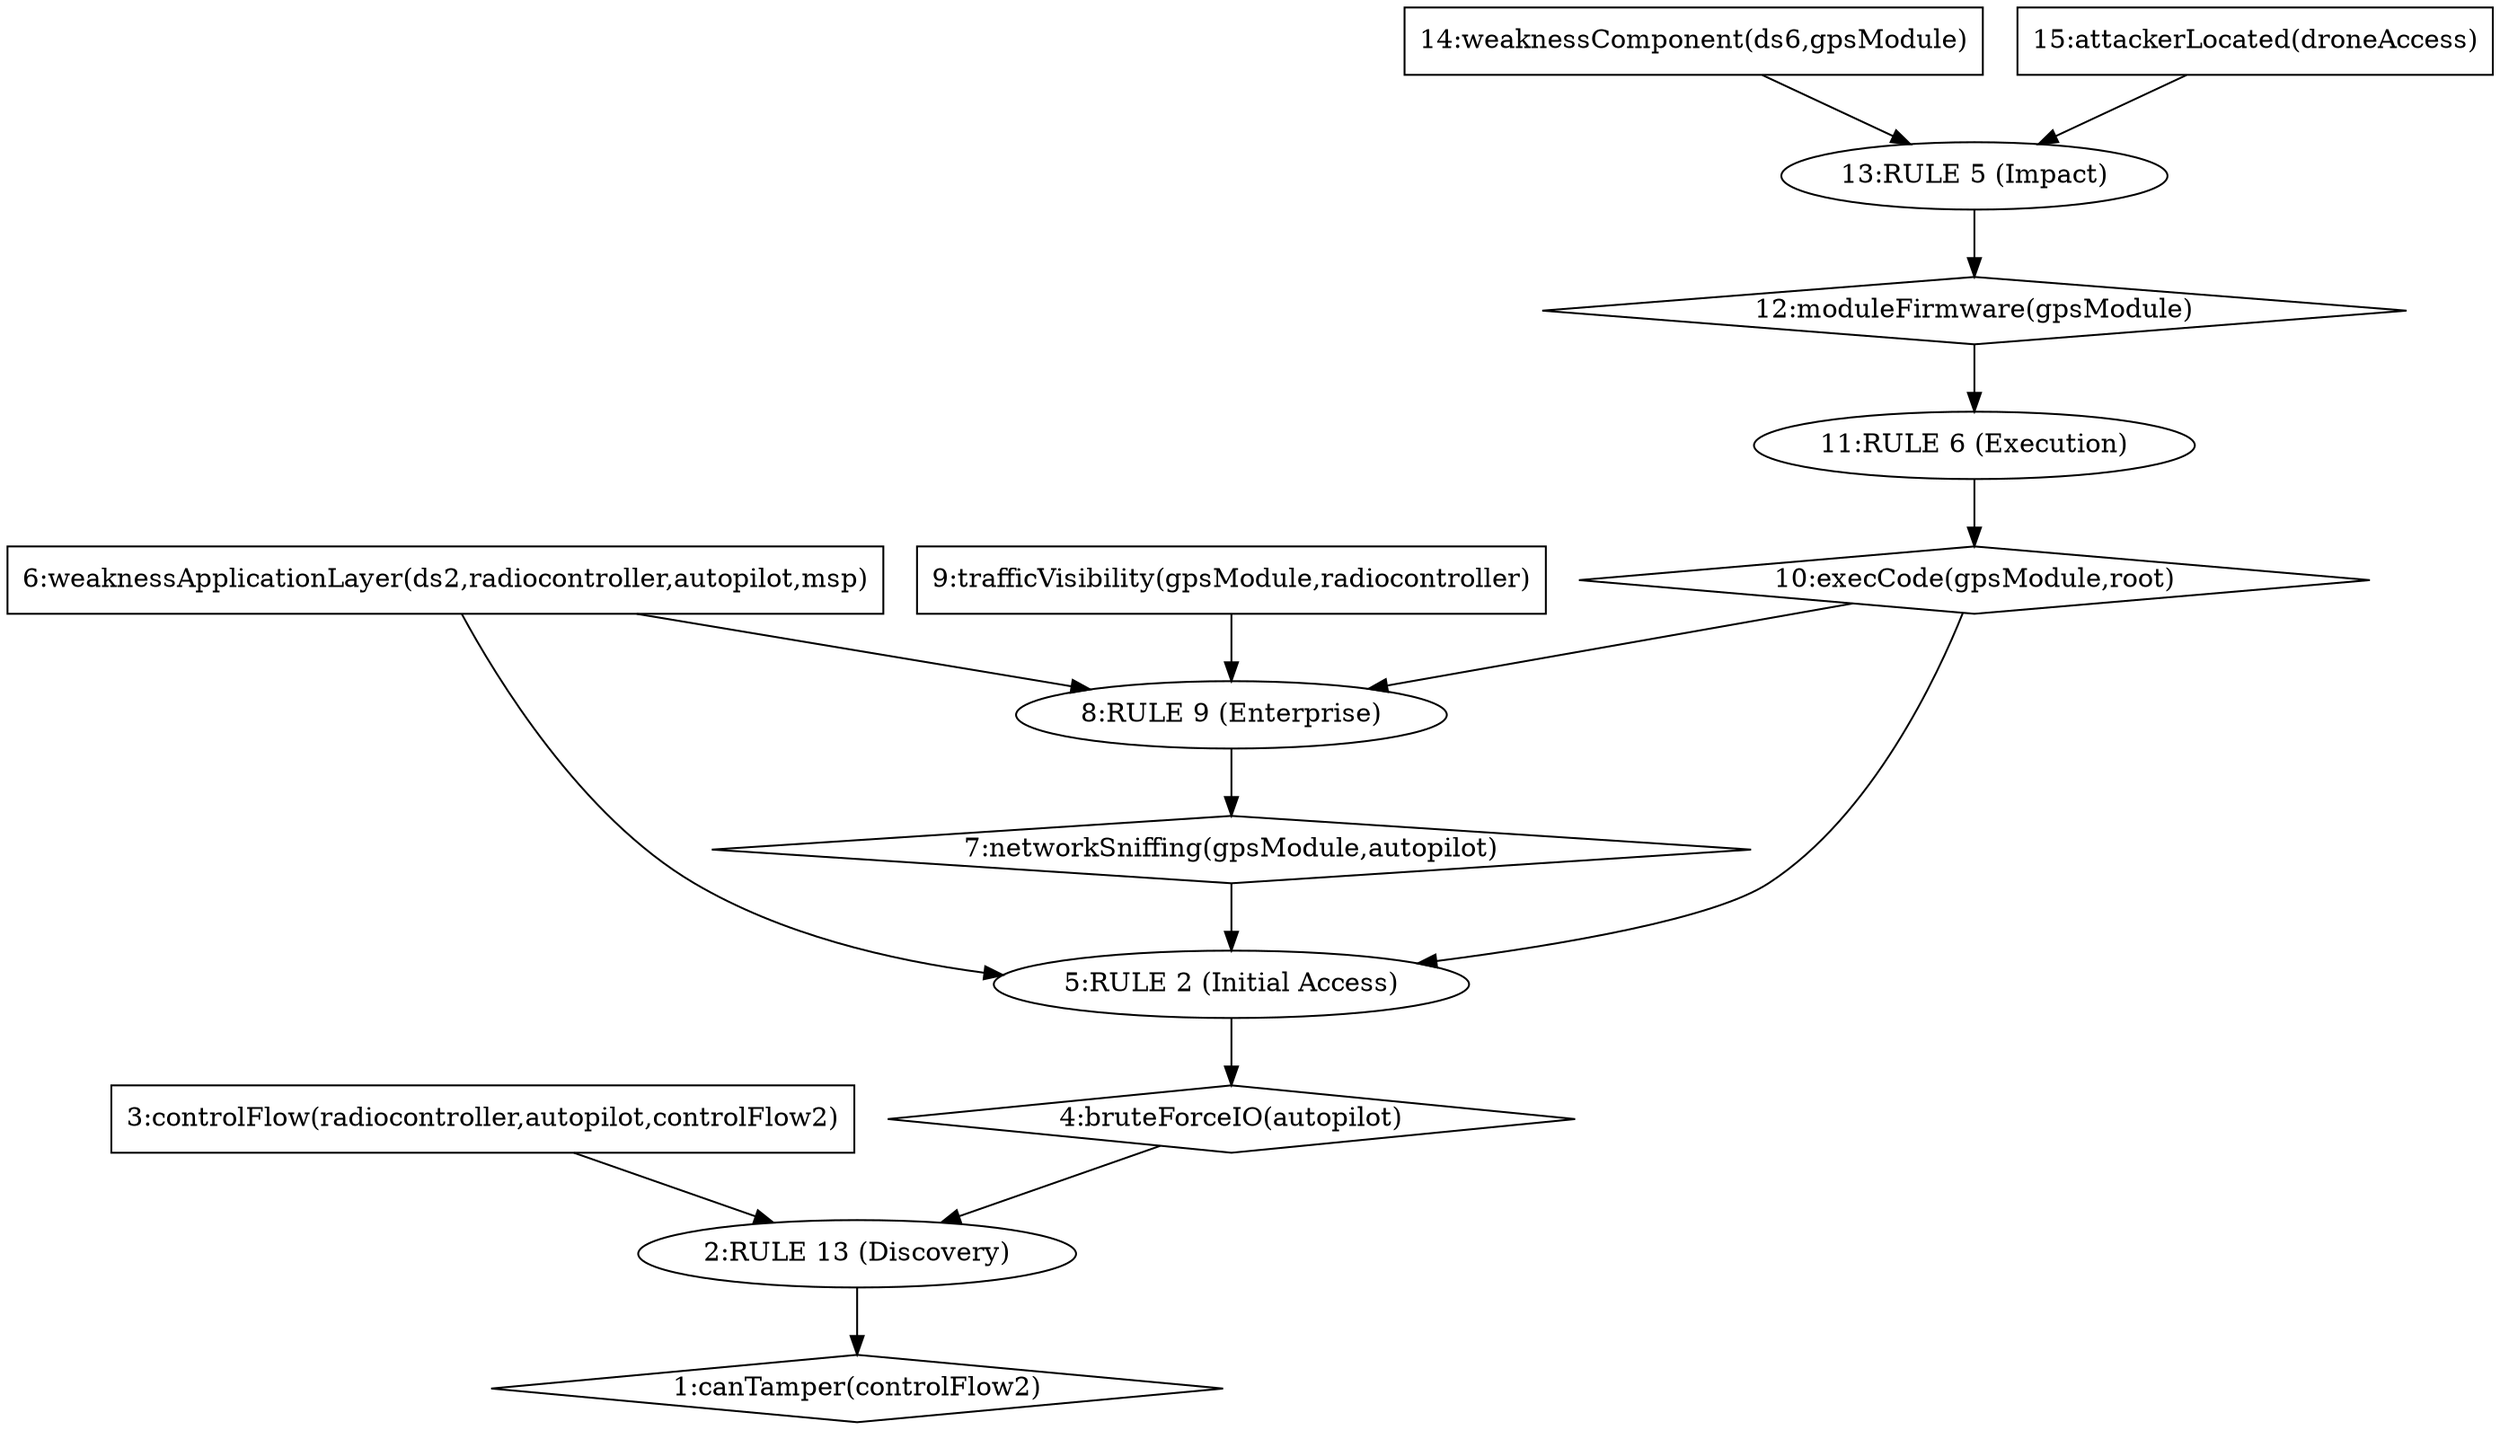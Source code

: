 digraph G {
	1 [label="1:canTamper(controlFlow2)",shape=diamond];
	2 [label="2:RULE 13 (Discovery)",shape=ellipse];
	3 [label="3:controlFlow(radiocontroller,autopilot,controlFlow2)",shape=box];
	4 [label="4:bruteForceIO(autopilot)",shape=diamond];
	5 [label="5:RULE 2 (Initial Access)",shape=ellipse];
	6 [label="6:weaknessApplicationLayer(ds2,radiocontroller,autopilot,msp)",shape=box];
	7 [label="7:networkSniffing(gpsModule,autopilot)",shape=diamond];
	8 [label="8:RULE 9 (Enterprise)",shape=ellipse];
	9 [label="9:trafficVisibility(gpsModule,radiocontroller)",shape=box];
	10 [label="10:execCode(gpsModule,root)",shape=diamond];
	11 [label="11:RULE 6 (Execution)",shape=ellipse];
	12 [label="12:moduleFirmware(gpsModule)",shape=diamond];
	13 [label="13:RULE 5 (Impact)",shape=ellipse];
	14 [label="14:weaknessComponent(ds6,gpsModule)",shape=box];
	15 [label="15:attackerLocated(droneAccess)",shape=box];
	3 -> 	2;
	6 -> 	5;
	6 -> 	8;
	9 -> 	8;
	14 -> 	13;
	15 -> 	13;
	13 -> 	12;
	12 -> 	11;
	11 -> 	10;
	10 -> 	8;
	8 -> 	7;
	7 -> 	5;
	10 -> 	5;
	5 -> 	4;
	4 -> 	2;
	2 -> 	1;
}
